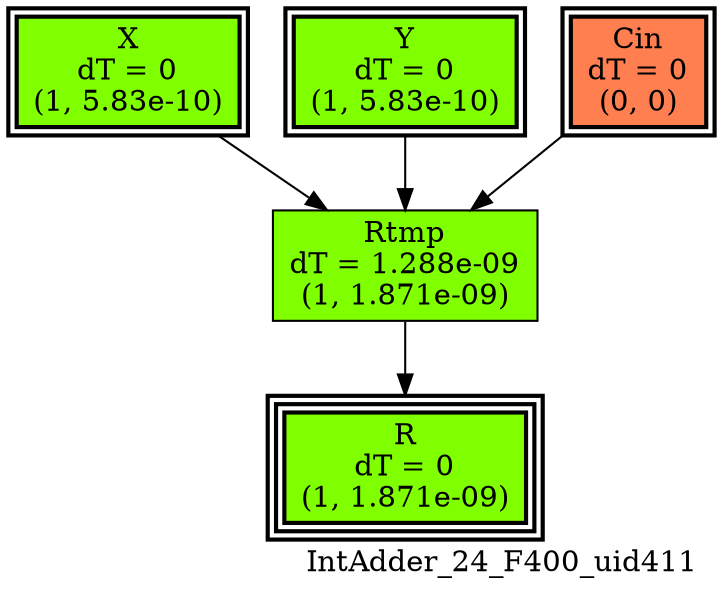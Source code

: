 digraph IntAdder_24_F400_uid411
{
	//graph drawing options
	label=IntAdder_24_F400_uid411;
	labelloc=bottom;
	labeljust=right;
	ratio=auto;
	nodesep=0.25;
	ranksep=0.5;

	//input/output signals of operator IntAdder_24_F400_uid411
	X__IntAdder_24_F400_uid411 [ label="X\ndT = 0\n(1, 5.83e-10)", shape=box, color=black, style="bold, filled", fillcolor=chartreuse, peripheries=2 ];
	Y__IntAdder_24_F400_uid411 [ label="Y\ndT = 0\n(1, 5.83e-10)", shape=box, color=black, style="bold, filled", fillcolor=chartreuse, peripheries=2 ];
	Cin__IntAdder_24_F400_uid411 [ label="Cin\ndT = 0\n(0, 0)", shape=box, color=black, style="bold, filled", fillcolor=coral, peripheries=2 ];
	R__IntAdder_24_F400_uid411 [ label="R\ndT = 0\n(1, 1.871e-09)", shape=box, color=black, style="bold, filled", fillcolor=chartreuse, peripheries=3 ];
	{rank=same X__IntAdder_24_F400_uid411, Y__IntAdder_24_F400_uid411, Cin__IntAdder_24_F400_uid411};
	{rank=same R__IntAdder_24_F400_uid411};
	//internal signals of operator IntAdder_24_F400_uid411
	Rtmp__IntAdder_24_F400_uid411 [ label="Rtmp\ndT = 1.288e-09\n(1, 1.871e-09)", shape=box, color=black, style=filled, fillcolor=chartreuse, peripheries=1 ];

	//subcomponents of operator IntAdder_24_F400_uid411

	//input and internal signal connections of operator IntAdder_24_F400_uid411
	X__IntAdder_24_F400_uid411 -> Rtmp__IntAdder_24_F400_uid411 [ arrowhead=normal, arrowsize=1.0, arrowtail=normal, color=black, dir=forward  ];
	Y__IntAdder_24_F400_uid411 -> Rtmp__IntAdder_24_F400_uid411 [ arrowhead=normal, arrowsize=1.0, arrowtail=normal, color=black, dir=forward  ];
	Cin__IntAdder_24_F400_uid411 -> Rtmp__IntAdder_24_F400_uid411 [ arrowhead=normal, arrowsize=1.0, arrowtail=normal, color=black, dir=forward  ];
	Rtmp__IntAdder_24_F400_uid411 -> R__IntAdder_24_F400_uid411 [ arrowhead=normal, arrowsize=1.0, arrowtail=normal, color=black, dir=forward  ];
}

